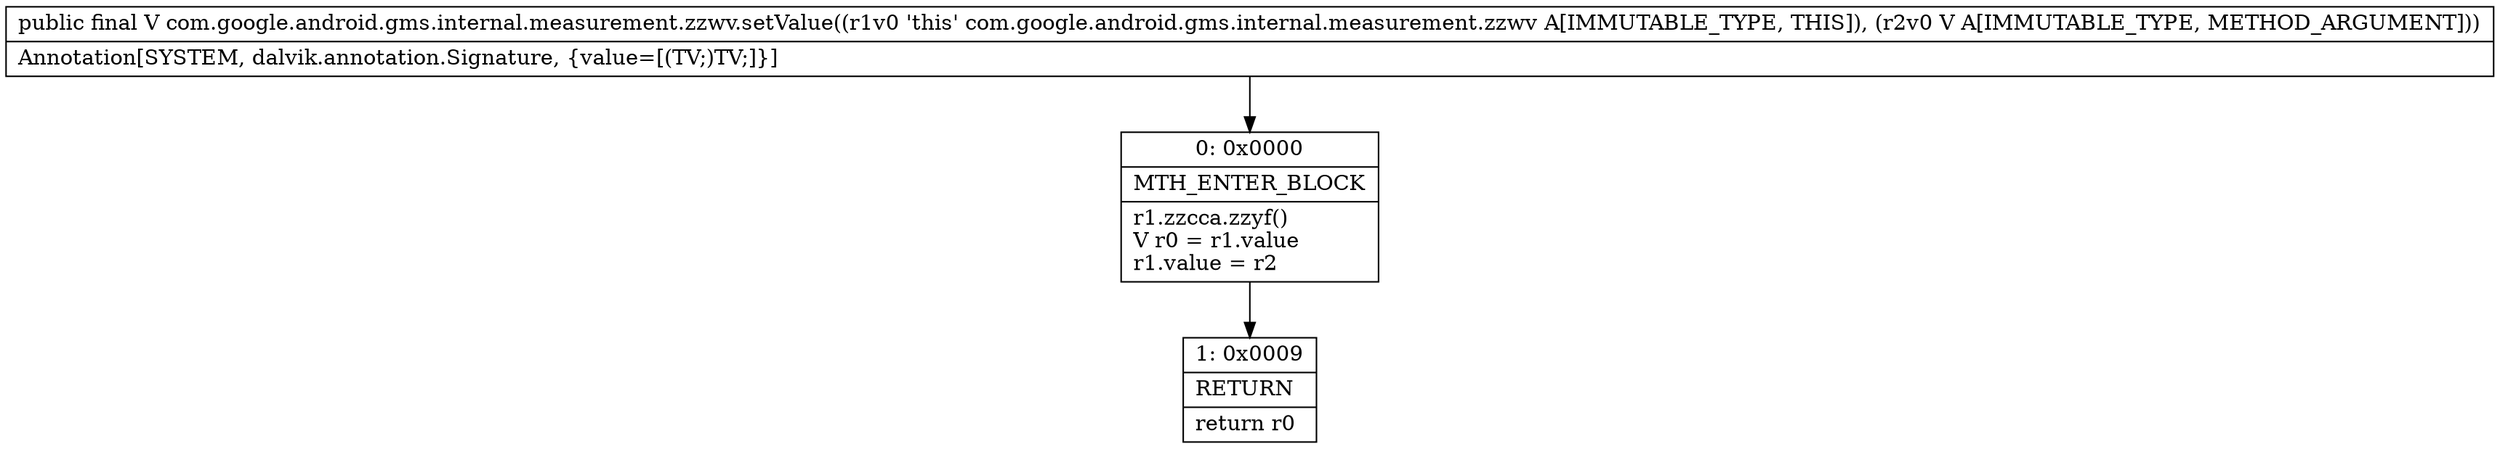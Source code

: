 digraph "CFG forcom.google.android.gms.internal.measurement.zzwv.setValue(Ljava\/lang\/Object;)Ljava\/lang\/Object;" {
Node_0 [shape=record,label="{0\:\ 0x0000|MTH_ENTER_BLOCK\l|r1.zzcca.zzyf()\lV r0 = r1.value\lr1.value = r2\l}"];
Node_1 [shape=record,label="{1\:\ 0x0009|RETURN\l|return r0\l}"];
MethodNode[shape=record,label="{public final V com.google.android.gms.internal.measurement.zzwv.setValue((r1v0 'this' com.google.android.gms.internal.measurement.zzwv A[IMMUTABLE_TYPE, THIS]), (r2v0 V A[IMMUTABLE_TYPE, METHOD_ARGUMENT]))  | Annotation[SYSTEM, dalvik.annotation.Signature, \{value=[(TV;)TV;]\}]\l}"];
MethodNode -> Node_0;
Node_0 -> Node_1;
}

